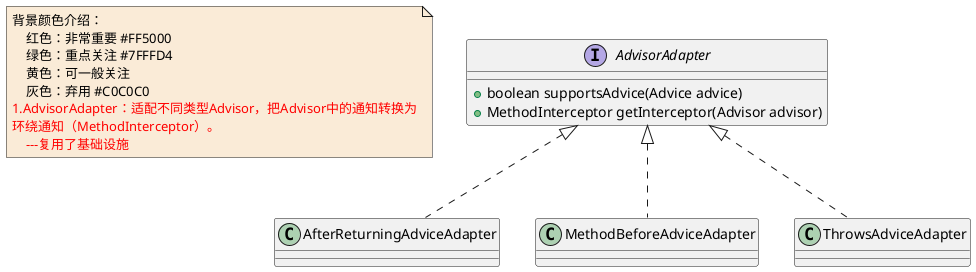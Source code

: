 @startuml

note  as N1 #FAEBD7
    背景颜色介绍：
        红色：非常重要 #FF5000
        绿色：重点关注 #7FFFD4
        黄色：可一般关注
        灰色：弃用 #C0C0C0
    <font color=red>1.AdvisorAdapter：适配不同类型Advisor，把Advisor中的通知转换为</font>
    <font color=red>环绕通知（MethodInterceptor）。</font>
        <font color=red>---复用了基础设施</font>
end note

interface AdvisorAdapter
AdvisorAdapter : + boolean supportsAdvice(Advice advice)
AdvisorAdapter : + MethodInterceptor getInterceptor(Advisor advisor)
class AfterReturningAdviceAdapter
class MethodBeforeAdviceAdapter
class ThrowsAdviceAdapter





AdvisorAdapter <|.. AfterReturningAdviceAdapter
AdvisorAdapter <|.. MethodBeforeAdviceAdapter
AdvisorAdapter <|.. ThrowsAdviceAdapter



@enduml